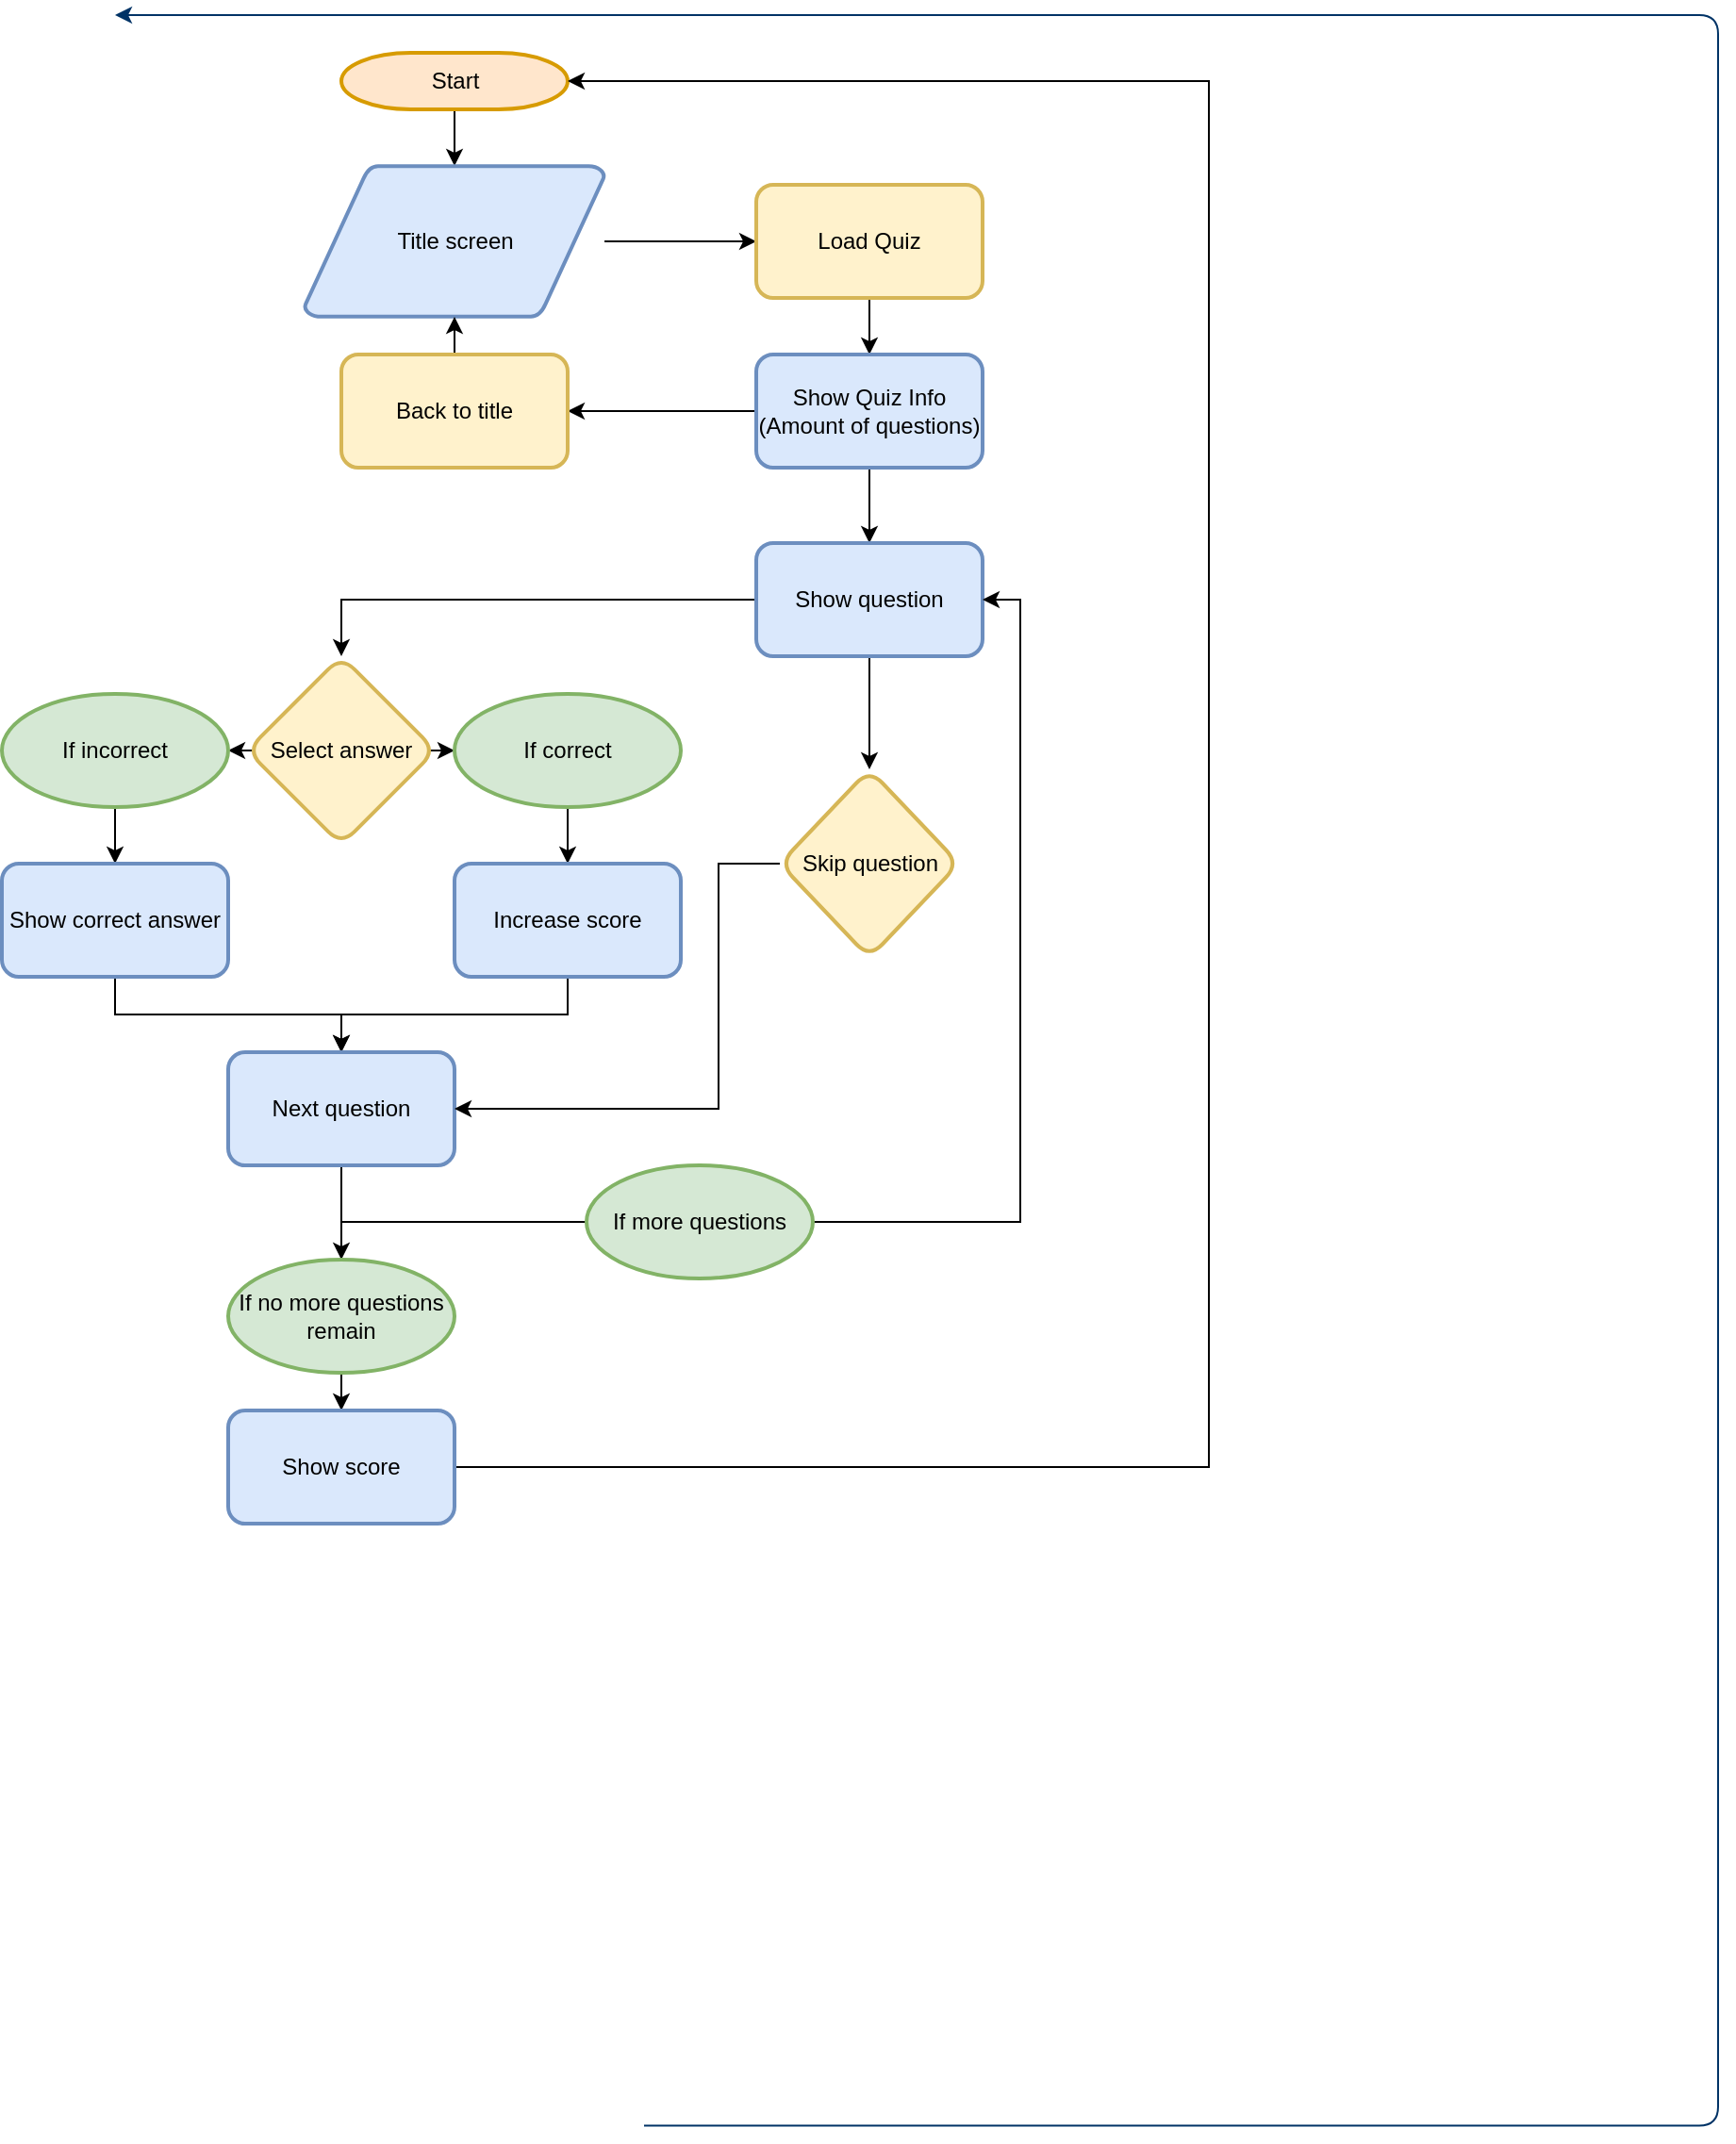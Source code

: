 <mxfile version="18.0.2" type="github">
  <diagram id="6a731a19-8d31-9384-78a2-239565b7b9f0" name="Page-1">
    <mxGraphModel dx="1730" dy="912" grid="1" gridSize="10" guides="1" tooltips="1" connect="1" arrows="1" fold="1" page="1" pageScale="1" pageWidth="1169" pageHeight="827" background="none" math="0" shadow="0">
      <root>
        <mxCell id="0" />
        <mxCell id="1" parent="0" />
        <mxCell id="u00ezBZ-7AT5Ocy9s-Wc-60" value="" style="edgeStyle=orthogonalEdgeStyle;rounded=0;orthogonalLoop=1;jettySize=auto;html=1;" edge="1" parent="1" source="2" target="3">
          <mxGeometry relative="1" as="geometry" />
        </mxCell>
        <mxCell id="2" value="Start" style="shape=mxgraph.flowchart.terminator;strokeWidth=2;gradientDirection=north;fontStyle=0;html=1;fillColor=#ffe6cc;strokeColor=#d79b00;" parent="1" vertex="1">
          <mxGeometry x="220" y="20" width="120" height="30" as="geometry" />
        </mxCell>
        <mxCell id="u00ezBZ-7AT5Ocy9s-Wc-66" value="" style="edgeStyle=orthogonalEdgeStyle;rounded=0;orthogonalLoop=1;jettySize=auto;html=1;" edge="1" parent="1" source="3" target="u00ezBZ-7AT5Ocy9s-Wc-65">
          <mxGeometry relative="1" as="geometry" />
        </mxCell>
        <mxCell id="3" value="Title screen" style="shape=mxgraph.flowchart.data;strokeWidth=2;gradientDirection=north;fontStyle=0;html=1;fillColor=#dae8fc;strokeColor=#6c8ebf;" parent="1" vertex="1">
          <mxGeometry x="200.5" y="80" width="159" height="80" as="geometry" />
        </mxCell>
        <mxCell id="45" value="" style="edgeStyle=elbowEdgeStyle;elbow=horizontal;exitX=1;exitY=0.5;exitPerimeter=0;entryX=0.905;entryY=0.5;entryPerimeter=0;fontStyle=1;strokeColor=#003366;strokeWidth=1;html=1;" parent="1" target="34" edge="1">
          <mxGeometry width="100" height="100" as="geometry">
            <mxPoint x="380.5" y="1119.25" as="sourcePoint" />
            <mxPoint x="100" as="targetPoint" />
            <Array as="points">
              <mxPoint x="950" y="1320" />
            </Array>
          </mxGeometry>
        </mxCell>
        <mxCell id="u00ezBZ-7AT5Ocy9s-Wc-70" value="" style="edgeStyle=orthogonalEdgeStyle;rounded=0;orthogonalLoop=1;jettySize=auto;html=1;" edge="1" parent="1" source="u00ezBZ-7AT5Ocy9s-Wc-65" target="u00ezBZ-7AT5Ocy9s-Wc-69">
          <mxGeometry relative="1" as="geometry" />
        </mxCell>
        <mxCell id="u00ezBZ-7AT5Ocy9s-Wc-65" value="Load Quiz" style="rounded=1;whiteSpace=wrap;html=1;strokeWidth=2;gradientDirection=north;fontStyle=0;fillColor=#fff2cc;strokeColor=#d6b656;" vertex="1" parent="1">
          <mxGeometry x="440" y="90" width="120" height="60" as="geometry" />
        </mxCell>
        <mxCell id="u00ezBZ-7AT5Ocy9s-Wc-74" value="" style="edgeStyle=orthogonalEdgeStyle;rounded=0;orthogonalLoop=1;jettySize=auto;html=1;" edge="1" parent="1" source="u00ezBZ-7AT5Ocy9s-Wc-69" target="u00ezBZ-7AT5Ocy9s-Wc-73">
          <mxGeometry relative="1" as="geometry" />
        </mxCell>
        <mxCell id="u00ezBZ-7AT5Ocy9s-Wc-78" value="" style="edgeStyle=orthogonalEdgeStyle;rounded=0;orthogonalLoop=1;jettySize=auto;html=1;" edge="1" parent="1" source="u00ezBZ-7AT5Ocy9s-Wc-69" target="u00ezBZ-7AT5Ocy9s-Wc-77">
          <mxGeometry relative="1" as="geometry" />
        </mxCell>
        <mxCell id="u00ezBZ-7AT5Ocy9s-Wc-69" value="Show Quiz Info&lt;br&gt;(Amount of questions)" style="rounded=1;whiteSpace=wrap;html=1;strokeWidth=2;gradientDirection=north;fontStyle=0;fillColor=#dae8fc;strokeColor=#6c8ebf;" vertex="1" parent="1">
          <mxGeometry x="440" y="180" width="120" height="60" as="geometry" />
        </mxCell>
        <mxCell id="u00ezBZ-7AT5Ocy9s-Wc-76" value="" style="edgeStyle=orthogonalEdgeStyle;rounded=0;orthogonalLoop=1;jettySize=auto;html=1;" edge="1" parent="1" source="u00ezBZ-7AT5Ocy9s-Wc-73">
          <mxGeometry relative="1" as="geometry">
            <mxPoint x="280" y="160" as="targetPoint" />
          </mxGeometry>
        </mxCell>
        <mxCell id="u00ezBZ-7AT5Ocy9s-Wc-73" value="Back to title" style="rounded=1;whiteSpace=wrap;html=1;strokeWidth=2;gradientDirection=north;fontStyle=0;fillColor=#fff2cc;strokeColor=#d6b656;" vertex="1" parent="1">
          <mxGeometry x="220" y="180" width="120" height="60" as="geometry" />
        </mxCell>
        <mxCell id="u00ezBZ-7AT5Ocy9s-Wc-84" value="" style="edgeStyle=orthogonalEdgeStyle;rounded=0;orthogonalLoop=1;jettySize=auto;html=1;exitX=0;exitY=0.5;exitDx=0;exitDy=0;" edge="1" parent="1" source="u00ezBZ-7AT5Ocy9s-Wc-77" target="u00ezBZ-7AT5Ocy9s-Wc-81">
          <mxGeometry relative="1" as="geometry">
            <mxPoint x="380" y="300" as="sourcePoint" />
            <Array as="points">
              <mxPoint x="220" y="310" />
            </Array>
          </mxGeometry>
        </mxCell>
        <mxCell id="u00ezBZ-7AT5Ocy9s-Wc-98" value="" style="edgeStyle=orthogonalEdgeStyle;rounded=0;orthogonalLoop=1;jettySize=auto;html=1;" edge="1" parent="1" source="u00ezBZ-7AT5Ocy9s-Wc-77" target="u00ezBZ-7AT5Ocy9s-Wc-97">
          <mxGeometry relative="1" as="geometry" />
        </mxCell>
        <mxCell id="u00ezBZ-7AT5Ocy9s-Wc-77" value="Show question" style="rounded=1;whiteSpace=wrap;html=1;strokeWidth=2;gradientDirection=north;fontStyle=0;fillColor=#dae8fc;strokeColor=#6c8ebf;" vertex="1" parent="1">
          <mxGeometry x="440" y="280" width="120" height="60" as="geometry" />
        </mxCell>
        <mxCell id="u00ezBZ-7AT5Ocy9s-Wc-86" value="" style="edgeStyle=orthogonalEdgeStyle;rounded=0;orthogonalLoop=1;jettySize=auto;html=1;" edge="1" parent="1" source="u00ezBZ-7AT5Ocy9s-Wc-81" target="u00ezBZ-7AT5Ocy9s-Wc-85">
          <mxGeometry relative="1" as="geometry" />
        </mxCell>
        <mxCell id="u00ezBZ-7AT5Ocy9s-Wc-88" value="" style="edgeStyle=orthogonalEdgeStyle;rounded=0;orthogonalLoop=1;jettySize=auto;html=1;" edge="1" parent="1" source="u00ezBZ-7AT5Ocy9s-Wc-81" target="u00ezBZ-7AT5Ocy9s-Wc-87">
          <mxGeometry relative="1" as="geometry" />
        </mxCell>
        <mxCell id="u00ezBZ-7AT5Ocy9s-Wc-81" value="Select answer" style="rhombus;whiteSpace=wrap;html=1;rounded=1;strokeWidth=2;gradientDirection=north;fontStyle=0;fillColor=#fff2cc;strokeColor=#d6b656;" vertex="1" parent="1">
          <mxGeometry x="170" y="340" width="100" height="100" as="geometry" />
        </mxCell>
        <mxCell id="u00ezBZ-7AT5Ocy9s-Wc-90" value="" style="edgeStyle=orthogonalEdgeStyle;rounded=0;orthogonalLoop=1;jettySize=auto;html=1;" edge="1" parent="1" source="u00ezBZ-7AT5Ocy9s-Wc-85" target="u00ezBZ-7AT5Ocy9s-Wc-89">
          <mxGeometry relative="1" as="geometry" />
        </mxCell>
        <mxCell id="u00ezBZ-7AT5Ocy9s-Wc-85" value="If correct" style="ellipse;whiteSpace=wrap;html=1;rounded=1;strokeWidth=2;gradientDirection=north;fontStyle=0;fillColor=#d5e8d4;strokeColor=#82b366;" vertex="1" parent="1">
          <mxGeometry x="280" y="360" width="120" height="60" as="geometry" />
        </mxCell>
        <mxCell id="u00ezBZ-7AT5Ocy9s-Wc-92" value="" style="edgeStyle=orthogonalEdgeStyle;rounded=0;orthogonalLoop=1;jettySize=auto;html=1;" edge="1" parent="1" source="u00ezBZ-7AT5Ocy9s-Wc-87" target="u00ezBZ-7AT5Ocy9s-Wc-91">
          <mxGeometry relative="1" as="geometry" />
        </mxCell>
        <mxCell id="u00ezBZ-7AT5Ocy9s-Wc-87" value="If incorrect" style="ellipse;whiteSpace=wrap;html=1;rounded=1;strokeWidth=2;gradientDirection=north;fontStyle=0;fillColor=#d5e8d4;strokeColor=#82b366;" vertex="1" parent="1">
          <mxGeometry x="40" y="360" width="120" height="60" as="geometry" />
        </mxCell>
        <mxCell id="u00ezBZ-7AT5Ocy9s-Wc-96" value="" style="edgeStyle=orthogonalEdgeStyle;rounded=0;orthogonalLoop=1;jettySize=auto;html=1;entryX=0.5;entryY=0;entryDx=0;entryDy=0;" edge="1" parent="1" source="u00ezBZ-7AT5Ocy9s-Wc-89" target="u00ezBZ-7AT5Ocy9s-Wc-93">
          <mxGeometry relative="1" as="geometry">
            <mxPoint x="380" y="570" as="targetPoint" />
          </mxGeometry>
        </mxCell>
        <mxCell id="u00ezBZ-7AT5Ocy9s-Wc-89" value="Increase score" style="whiteSpace=wrap;html=1;rounded=1;strokeWidth=2;gradientDirection=north;fontStyle=0;fillColor=#dae8fc;strokeColor=#6c8ebf;" vertex="1" parent="1">
          <mxGeometry x="280" y="450" width="120" height="60" as="geometry" />
        </mxCell>
        <mxCell id="u00ezBZ-7AT5Ocy9s-Wc-94" value="" style="edgeStyle=orthogonalEdgeStyle;rounded=0;orthogonalLoop=1;jettySize=auto;html=1;" edge="1" parent="1" source="u00ezBZ-7AT5Ocy9s-Wc-91" target="u00ezBZ-7AT5Ocy9s-Wc-93">
          <mxGeometry relative="1" as="geometry" />
        </mxCell>
        <mxCell id="u00ezBZ-7AT5Ocy9s-Wc-91" value="Show correct answer" style="whiteSpace=wrap;html=1;rounded=1;strokeWidth=2;gradientDirection=north;fontStyle=0;fillColor=#dae8fc;strokeColor=#6c8ebf;" vertex="1" parent="1">
          <mxGeometry x="40" y="450" width="120" height="60" as="geometry" />
        </mxCell>
        <mxCell id="u00ezBZ-7AT5Ocy9s-Wc-105" value="" style="edgeStyle=orthogonalEdgeStyle;rounded=0;orthogonalLoop=1;jettySize=auto;html=1;entryX=1;entryY=0.5;entryDx=0;entryDy=0;" edge="1" parent="1" source="u00ezBZ-7AT5Ocy9s-Wc-93" target="u00ezBZ-7AT5Ocy9s-Wc-77">
          <mxGeometry relative="1" as="geometry">
            <mxPoint x="220" y="690" as="targetPoint" />
            <Array as="points">
              <mxPoint x="220" y="640" />
              <mxPoint x="580" y="640" />
              <mxPoint x="580" y="310" />
            </Array>
          </mxGeometry>
        </mxCell>
        <mxCell id="u00ezBZ-7AT5Ocy9s-Wc-111" value="" style="edgeStyle=orthogonalEdgeStyle;rounded=0;orthogonalLoop=1;jettySize=auto;html=1;" edge="1" parent="1" source="u00ezBZ-7AT5Ocy9s-Wc-93" target="u00ezBZ-7AT5Ocy9s-Wc-110">
          <mxGeometry relative="1" as="geometry" />
        </mxCell>
        <mxCell id="u00ezBZ-7AT5Ocy9s-Wc-93" value="Next question" style="whiteSpace=wrap;html=1;rounded=1;strokeWidth=2;gradientDirection=north;fontStyle=0;fillColor=#dae8fc;strokeColor=#6c8ebf;" vertex="1" parent="1">
          <mxGeometry x="160" y="550" width="120" height="60" as="geometry" />
        </mxCell>
        <mxCell id="u00ezBZ-7AT5Ocy9s-Wc-103" value="" style="edgeStyle=orthogonalEdgeStyle;rounded=0;orthogonalLoop=1;jettySize=auto;html=1;entryX=1;entryY=0.5;entryDx=0;entryDy=0;" edge="1" parent="1" source="u00ezBZ-7AT5Ocy9s-Wc-97" target="u00ezBZ-7AT5Ocy9s-Wc-93">
          <mxGeometry relative="1" as="geometry">
            <mxPoint x="460" y="600" as="targetPoint" />
            <Array as="points">
              <mxPoint x="420" y="450" />
              <mxPoint x="420" y="580" />
            </Array>
          </mxGeometry>
        </mxCell>
        <mxCell id="u00ezBZ-7AT5Ocy9s-Wc-97" value="Skip question" style="rhombus;whiteSpace=wrap;html=1;rounded=1;strokeWidth=2;gradientDirection=north;fontStyle=0;fillColor=#fff2cc;strokeColor=#d6b656;" vertex="1" parent="1">
          <mxGeometry x="452.5" y="400" width="95" height="100" as="geometry" />
        </mxCell>
        <mxCell id="u00ezBZ-7AT5Ocy9s-Wc-106" value="If more questions" style="ellipse;whiteSpace=wrap;html=1;rounded=1;strokeWidth=2;gradientDirection=north;fontStyle=0;fillColor=#d5e8d4;strokeColor=#82b366;" vertex="1" parent="1">
          <mxGeometry x="350" y="610" width="120" height="60" as="geometry" />
        </mxCell>
        <mxCell id="u00ezBZ-7AT5Ocy9s-Wc-115" style="edgeStyle=orthogonalEdgeStyle;rounded=0;orthogonalLoop=1;jettySize=auto;html=1;exitX=0.5;exitY=1;exitDx=0;exitDy=0;entryX=0.5;entryY=0;entryDx=0;entryDy=0;" edge="1" parent="1" source="u00ezBZ-7AT5Ocy9s-Wc-110" target="u00ezBZ-7AT5Ocy9s-Wc-114">
          <mxGeometry relative="1" as="geometry" />
        </mxCell>
        <mxCell id="u00ezBZ-7AT5Ocy9s-Wc-110" value="If no more questions remain" style="ellipse;whiteSpace=wrap;html=1;rounded=1;strokeWidth=2;gradientDirection=north;fontStyle=0;fillColor=#d5e8d4;strokeColor=#82b366;" vertex="1" parent="1">
          <mxGeometry x="160" y="660" width="120" height="60" as="geometry" />
        </mxCell>
        <mxCell id="u00ezBZ-7AT5Ocy9s-Wc-116" style="edgeStyle=orthogonalEdgeStyle;rounded=0;orthogonalLoop=1;jettySize=auto;html=1;exitX=1;exitY=0.5;exitDx=0;exitDy=0;entryX=1;entryY=0.5;entryDx=0;entryDy=0;entryPerimeter=0;" edge="1" parent="1" source="u00ezBZ-7AT5Ocy9s-Wc-114" target="2">
          <mxGeometry relative="1" as="geometry">
            <Array as="points">
              <mxPoint x="680" y="770" />
              <mxPoint x="680" y="35" />
            </Array>
          </mxGeometry>
        </mxCell>
        <mxCell id="u00ezBZ-7AT5Ocy9s-Wc-114" value="Show score" style="rounded=1;whiteSpace=wrap;html=1;strokeWidth=2;gradientDirection=north;fontStyle=0;fillColor=#dae8fc;strokeColor=#6c8ebf;" vertex="1" parent="1">
          <mxGeometry x="160" y="740" width="120" height="60" as="geometry" />
        </mxCell>
      </root>
    </mxGraphModel>
  </diagram>
</mxfile>
